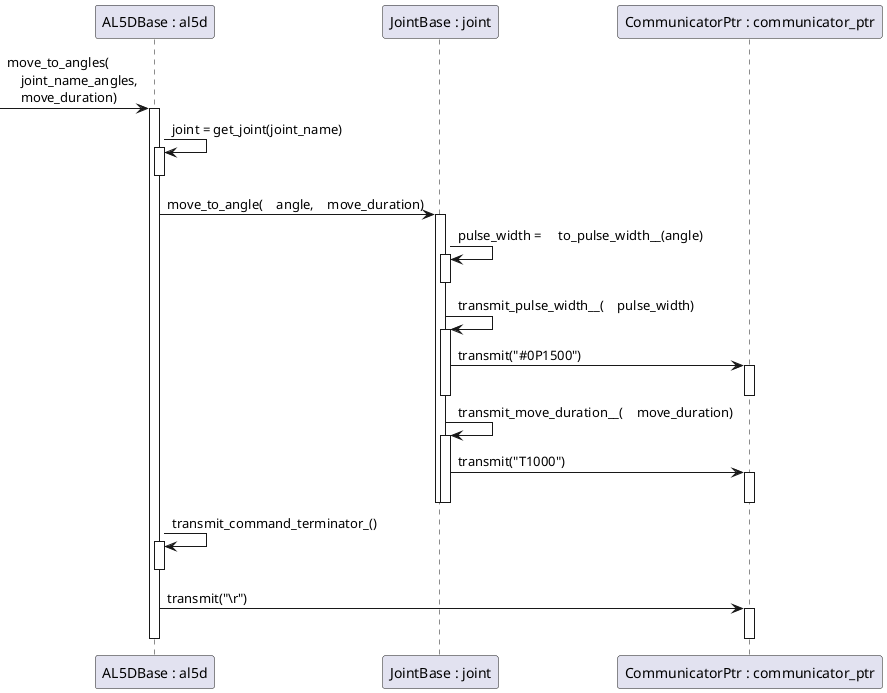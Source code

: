 @startuml

participant "AL5DBase : al5d" as AL5DBase
participant "JointBase : joint" as JointBase
participant "CommunicatorPtr : communicator_ptr" as CommunicatorBasePtr

[-> AL5DBase:move_to_angles(\n    joint_name_angles,\n    move_duration)
activate AL5DBase

AL5DBase -> AL5DBase:joint = get_joint(joint_name)
activate AL5DBase
deactivate AL5DBase

AL5DBase -> JointBase:move_to_angle(    angle,    move_duration)
activate JointBase

JointBase -> JointBase:pulse_width =     to_pulse_width__(angle)
activate JointBase
deactivate JointBase

JointBase -> JointBase:transmit_pulse_width__(    pulse_width)
activate JointBase

JointBase -> CommunicatorBasePtr:transmit("#0P1500")
activate CommunicatorBasePtr
deactivate CommunicatorBasePtr
deactivate JointBase

JointBase -> JointBase:transmit_move_duration__(    move_duration)
activate JointBase

JointBase -> CommunicatorBasePtr:transmit("T1000")
activate CommunicatorBasePtr
deactivate CommunicatorBasePtr
deactivate JointBase
deactivate JointBase

AL5DBase -> AL5DBase:transmit_command_terminator_()
activate AL5DBase
deactivate AL5DBase

AL5DBase -> CommunicatorBasePtr:transmit("\\r")
activate CommunicatorBasePtr
deactivate CommunicatorBasePtr

deactivate AL5DBase

@enduml

